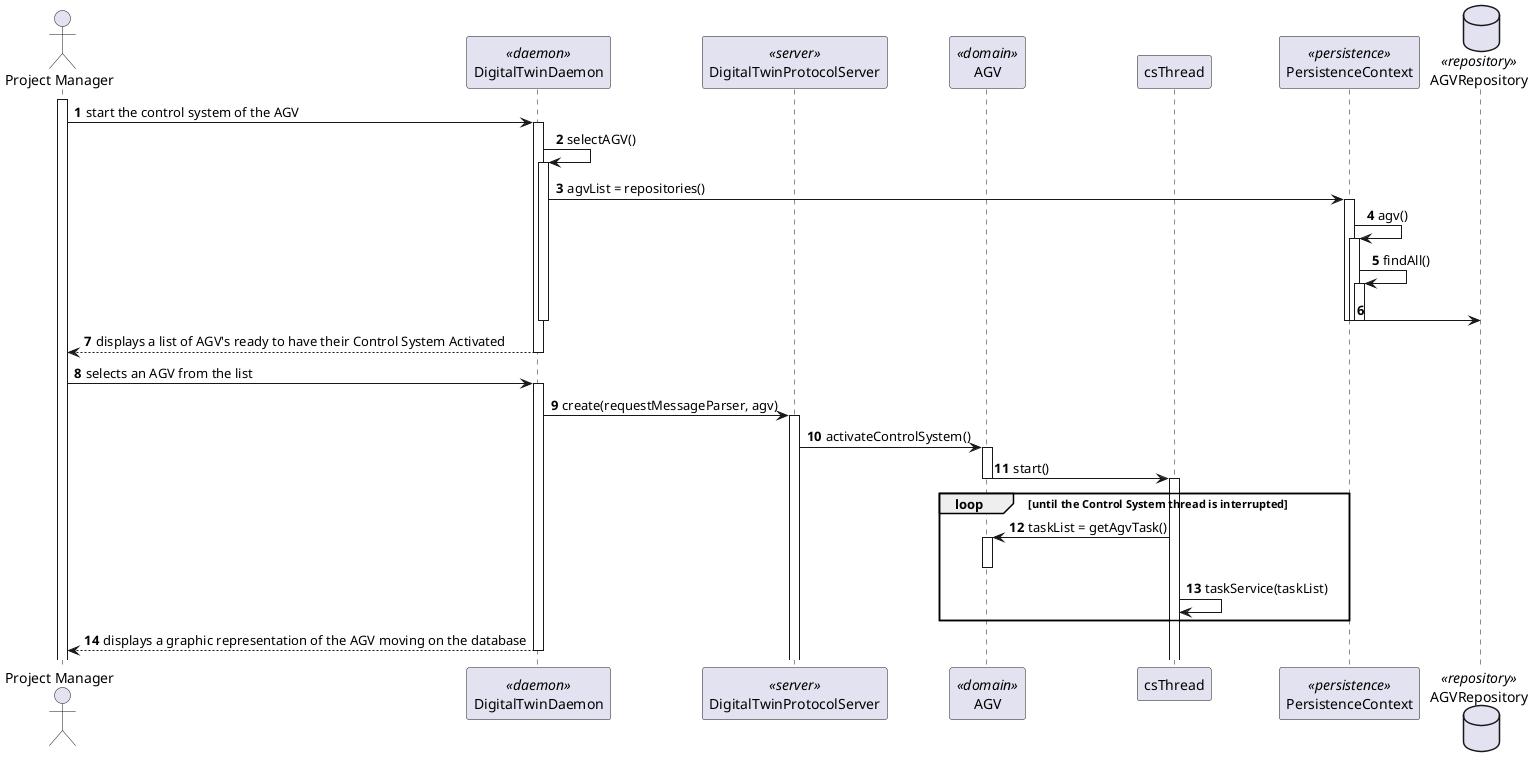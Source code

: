 @startuml

autonumber
actor "Project Manager" as PM
participant DigitalTwinDaemon as daemon <<daemon>>
participant DigitalTwinProtocolServer as server <<server>>
participant AGV as agv <<domain>>
participant "csThread" as cs
participant PersistenceContext as persistence <<persistence>>
database AGVRepository as repository <<repository>>


activate PM

PM -> daemon : start the control system of the AGV
activate daemon

daemon -> daemon ++: selectAGV()


daemon -> persistence : agvList = repositories()
activate persistence

persistence -> persistence ++: agv()

persistence -> persistence ++: findAll()

persistence -> repository
deactivate persistence

deactivate persistence

deactivate persistence

deactivate daemon
daemon --> PM : displays a list of AGV's ready to have their Control System Activated
deactivate daemon

PM -> daemon : selects an AGV from the list
activate daemon

daemon -> server : create(requestMessageParser, agv)
activate server

server -> agv : activateControlSystem()
activate agv

agv -> cs : start()
deactivate agv

activate cs

loop until the Control System thread is interrupted
cs -> agv : taskList = getAgvTask()
activate agv
deactivate agv

cs -> cs : taskService(taskList)
end



daemon --> PM : displays a graphic representation of the AGV moving on the database

deactivate daemon

@enduml